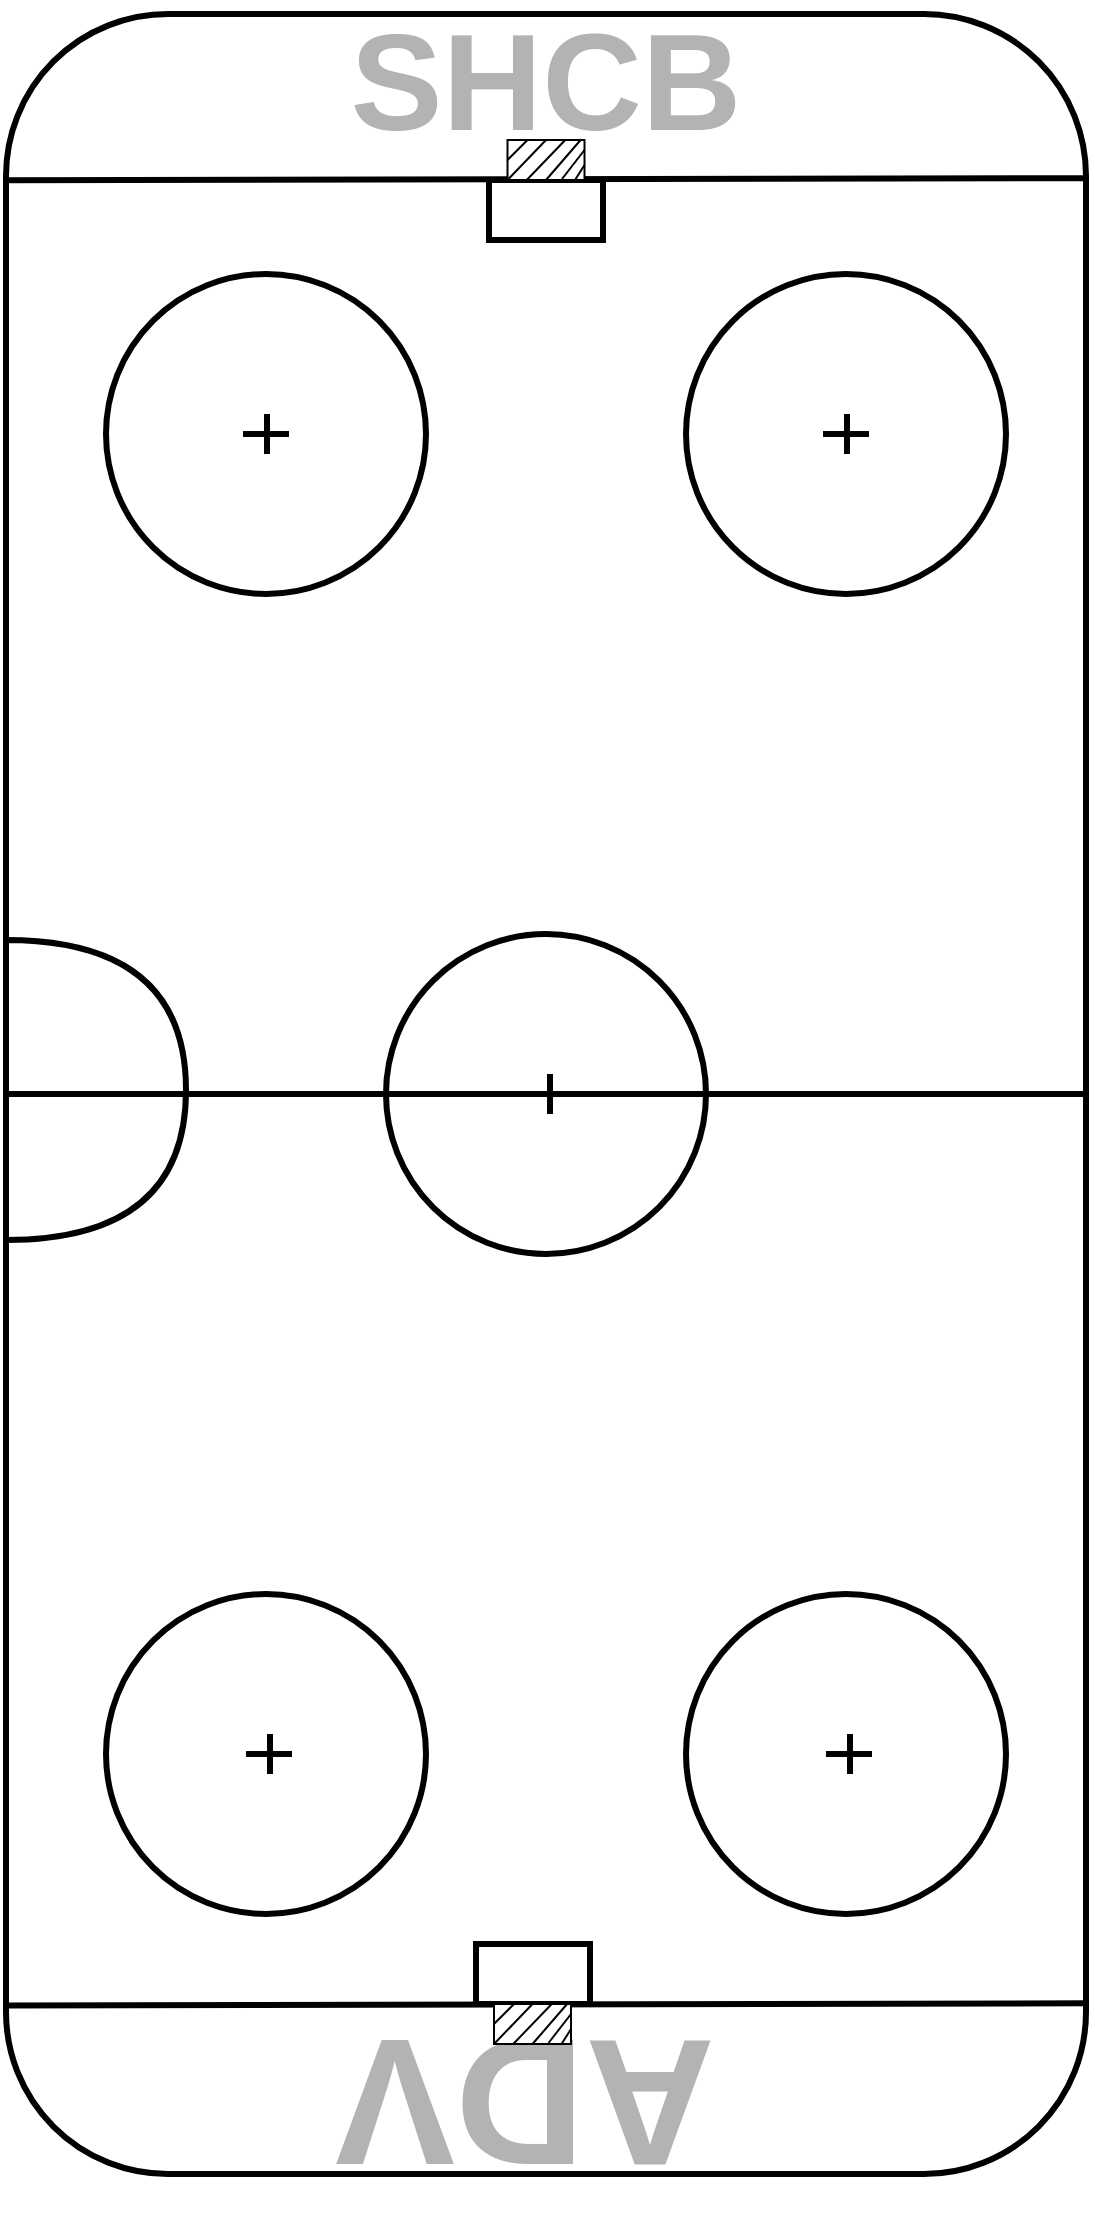 <mxfile version="15.8.7" type="device"><diagram id="g42Zd_SALIECPNh3PEEi" name="Page-1"><mxGraphModel dx="1106" dy="822" grid="1" gridSize="10" guides="1" tooltips="1" connect="1" arrows="1" fold="1" page="1" pageScale="1" pageWidth="827" pageHeight="1169" math="0" shadow="0"><root><mxCell id="0"/><mxCell id="1" parent="0"/><mxCell id="5c-MUNovvZ7m5kGAMDO7-1" value="" style="rounded=1;whiteSpace=wrap;html=1;strokeWidth=3;fillColor=none;" parent="1" vertex="1"><mxGeometry x="150" y="40" width="540" height="1080" as="geometry"/></mxCell><mxCell id="5c-MUNovvZ7m5kGAMDO7-20" value="" style="shape=or;whiteSpace=wrap;html=1;strokeWidth=3;fillColor=none;" parent="1" vertex="1"><mxGeometry x="150" y="503" width="90" height="150" as="geometry"/></mxCell><mxCell id="5c-MUNovvZ7m5kGAMDO7-9" value="" style="ellipse;whiteSpace=wrap;html=1;aspect=fixed;strokeWidth=3;fillColor=none;" parent="1" vertex="1"><mxGeometry x="340" y="500" width="160" height="160" as="geometry"/></mxCell><mxCell id="5c-MUNovvZ7m5kGAMDO7-2" value="" style="endArrow=none;html=1;rounded=0;entryX=0;entryY=0.5;entryDx=0;entryDy=0;exitX=1;exitY=0.5;exitDx=0;exitDy=0;strokeWidth=3;" parent="1" source="5c-MUNovvZ7m5kGAMDO7-1" target="5c-MUNovvZ7m5kGAMDO7-1" edge="1"><mxGeometry width="50" height="50" relative="1" as="geometry"><mxPoint x="680" y="570" as="sourcePoint"/><mxPoint x="440" y="590" as="targetPoint"/></mxGeometry></mxCell><mxCell id="5c-MUNovvZ7m5kGAMDO7-12" value="" style="endArrow=none;html=1;rounded=0;exitX=0;exitY=0.922;exitDx=0;exitDy=0;exitPerimeter=0;entryX=1;entryY=0.921;entryDx=0;entryDy=0;entryPerimeter=0;strokeWidth=3;" parent="1" source="5c-MUNovvZ7m5kGAMDO7-1" target="5c-MUNovvZ7m5kGAMDO7-1" edge="1"><mxGeometry width="50" height="50" relative="1" as="geometry"><mxPoint x="390" y="920" as="sourcePoint"/><mxPoint x="690" y="1015" as="targetPoint"/></mxGeometry></mxCell><mxCell id="5c-MUNovvZ7m5kGAMDO7-13" value="" style="endArrow=none;html=1;rounded=0;exitX=-0.001;exitY=0.077;exitDx=0;exitDy=0;exitPerimeter=0;entryX=1.001;entryY=0.076;entryDx=0;entryDy=0;entryPerimeter=0;strokeWidth=3;" parent="1" source="5c-MUNovvZ7m5kGAMDO7-1" target="5c-MUNovvZ7m5kGAMDO7-1" edge="1"><mxGeometry width="50" height="50" relative="1" as="geometry"><mxPoint x="150" y="121.08" as="sourcePoint"/><mxPoint x="690" y="120.0" as="targetPoint"/></mxGeometry></mxCell><mxCell id="5c-MUNovvZ7m5kGAMDO7-14" value="" style="ellipse;whiteSpace=wrap;html=1;aspect=fixed;strokeWidth=3;fillColor=none;" parent="1" vertex="1"><mxGeometry x="200" y="170" width="160" height="160" as="geometry"/></mxCell><mxCell id="5c-MUNovvZ7m5kGAMDO7-15" value="" style="ellipse;whiteSpace=wrap;html=1;aspect=fixed;strokeWidth=3;fillColor=none;" parent="1" vertex="1"><mxGeometry x="490" y="170" width="160" height="160" as="geometry"/></mxCell><mxCell id="5c-MUNovvZ7m5kGAMDO7-16" value="" style="ellipse;whiteSpace=wrap;html=1;aspect=fixed;strokeWidth=3;fillColor=none;" parent="1" vertex="1"><mxGeometry x="200" y="830" width="160" height="160" as="geometry"/></mxCell><mxCell id="5c-MUNovvZ7m5kGAMDO7-17" value="" style="ellipse;whiteSpace=wrap;html=1;aspect=fixed;strokeWidth=3;fillColor=none;" parent="1" vertex="1"><mxGeometry x="490" y="830" width="160" height="160" as="geometry"/></mxCell><mxCell id="5c-MUNovvZ7m5kGAMDO7-18" value="" style="rounded=0;whiteSpace=wrap;html=1;strokeWidth=3;fillColor=none;" parent="1" vertex="1"><mxGeometry x="385" y="1005" width="57" height="30" as="geometry"/></mxCell><mxCell id="5c-MUNovvZ7m5kGAMDO7-19" value="" style="rounded=0;whiteSpace=wrap;html=1;strokeWidth=3;fillColor=none;" parent="1" vertex="1"><mxGeometry x="391.5" y="123" width="57" height="30" as="geometry"/></mxCell><mxCell id="UKAGrbztOGWT6HZih3XT-1" value="SHCB" style="text;html=1;strokeColor=none;fillColor=none;align=center;verticalAlign=middle;whiteSpace=wrap;rounded=0;fontSize=69;fontStyle=1;fontColor=#B3B3B3;rotation=0;" vertex="1" parent="1"><mxGeometry x="390" y="60" width="60" height="30" as="geometry"/></mxCell><mxCell id="UKAGrbztOGWT6HZih3XT-2" value="ADV" style="text;html=1;strokeColor=none;fillColor=none;align=center;verticalAlign=middle;whiteSpace=wrap;rounded=0;fontSize=90;fontStyle=1;fontColor=#B3B3B3;rotation=-180;" vertex="1" parent="1"><mxGeometry x="379.25" y="1070" width="60" height="30" as="geometry"/></mxCell><mxCell id="UKAGrbztOGWT6HZih3XT-12" value="" style="group" vertex="1" connectable="0" parent="1"><mxGeometry x="400.75" y="103" width="38.5" height="20" as="geometry"/></mxCell><mxCell id="UKAGrbztOGWT6HZih3XT-4" value="" style="rounded=0;whiteSpace=wrap;html=1;strokeWidth=1;" vertex="1" parent="UKAGrbztOGWT6HZih3XT-12"><mxGeometry width="38.5" height="20" as="geometry"/></mxCell><mxCell id="UKAGrbztOGWT6HZih3XT-6" value="" style="endArrow=none;html=1;rounded=0;fontSize=90;fontColor=#B3B3B3;" edge="1" parent="UKAGrbztOGWT6HZih3XT-12"><mxGeometry width="50" height="50" relative="1" as="geometry"><mxPoint y="10" as="sourcePoint"/><mxPoint x="10" as="targetPoint"/></mxGeometry></mxCell><mxCell id="UKAGrbztOGWT6HZih3XT-7" value="" style="endArrow=none;html=1;rounded=0;fontSize=90;fontColor=#B3B3B3;entryX=0.5;entryY=0;entryDx=0;entryDy=0;exitX=0;exitY=1;exitDx=0;exitDy=0;" edge="1" parent="UKAGrbztOGWT6HZih3XT-12" source="UKAGrbztOGWT6HZih3XT-4" target="UKAGrbztOGWT6HZih3XT-4"><mxGeometry width="50" height="50" relative="1" as="geometry"><mxPoint x="10" y="20" as="sourcePoint"/><mxPoint x="20" y="10" as="targetPoint"/></mxGeometry></mxCell><mxCell id="UKAGrbztOGWT6HZih3XT-8" value="" style="endArrow=none;html=1;rounded=0;fontSize=90;fontColor=#B3B3B3;entryX=0.75;entryY=0;entryDx=0;entryDy=0;exitX=0.25;exitY=1;exitDx=0;exitDy=0;" edge="1" parent="UKAGrbztOGWT6HZih3XT-12" source="UKAGrbztOGWT6HZih3XT-4" target="UKAGrbztOGWT6HZih3XT-4"><mxGeometry width="50" height="50" relative="1" as="geometry"><mxPoint x="20" y="30" as="sourcePoint"/><mxPoint x="30" y="20" as="targetPoint"/></mxGeometry></mxCell><mxCell id="UKAGrbztOGWT6HZih3XT-9" value="" style="endArrow=none;html=1;rounded=0;fontSize=90;fontColor=#B3B3B3;exitX=0.5;exitY=1;exitDx=0;exitDy=0;entryX=0.955;entryY=-0.012;entryDx=0;entryDy=0;entryPerimeter=0;" edge="1" parent="UKAGrbztOGWT6HZih3XT-12" source="UKAGrbztOGWT6HZih3XT-4" target="UKAGrbztOGWT6HZih3XT-4"><mxGeometry width="50" height="50" relative="1" as="geometry"><mxPoint x="30" y="40" as="sourcePoint"/><mxPoint x="40" as="targetPoint"/></mxGeometry></mxCell><mxCell id="UKAGrbztOGWT6HZih3XT-10" value="" style="endArrow=none;html=1;rounded=0;fontSize=90;fontColor=#B3B3B3;entryX=1;entryY=0.25;entryDx=0;entryDy=0;exitX=0.708;exitY=0.975;exitDx=0;exitDy=0;exitPerimeter=0;" edge="1" parent="UKAGrbztOGWT6HZih3XT-12" source="UKAGrbztOGWT6HZih3XT-4" target="UKAGrbztOGWT6HZih3XT-4"><mxGeometry width="50" height="50" relative="1" as="geometry"><mxPoint x="30" y="50" as="sourcePoint"/><mxPoint x="50" y="30" as="targetPoint"/></mxGeometry></mxCell><mxCell id="UKAGrbztOGWT6HZih3XT-11" value="" style="endArrow=none;html=1;rounded=0;fontSize=90;fontColor=#B3B3B3;entryX=1;entryY=0.625;entryDx=0;entryDy=0;entryPerimeter=0;exitX=0.877;exitY=1;exitDx=0;exitDy=0;exitPerimeter=0;" edge="1" parent="UKAGrbztOGWT6HZih3XT-12" source="UKAGrbztOGWT6HZih3XT-4" target="UKAGrbztOGWT6HZih3XT-4"><mxGeometry width="50" height="50" relative="1" as="geometry"><mxPoint x="50" y="60" as="sourcePoint"/><mxPoint x="60" y="50" as="targetPoint"/></mxGeometry></mxCell><mxCell id="UKAGrbztOGWT6HZih3XT-13" value="" style="group" vertex="1" connectable="0" parent="1"><mxGeometry x="394" y="1035" width="38.5" height="20" as="geometry"/></mxCell><mxCell id="UKAGrbztOGWT6HZih3XT-14" value="" style="rounded=0;whiteSpace=wrap;html=1;strokeWidth=1;" vertex="1" parent="UKAGrbztOGWT6HZih3XT-13"><mxGeometry width="38.5" height="20" as="geometry"/></mxCell><mxCell id="UKAGrbztOGWT6HZih3XT-15" value="" style="endArrow=none;html=1;rounded=0;fontSize=90;fontColor=#B3B3B3;" edge="1" parent="UKAGrbztOGWT6HZih3XT-13"><mxGeometry width="50" height="50" relative="1" as="geometry"><mxPoint y="10" as="sourcePoint"/><mxPoint x="10" as="targetPoint"/></mxGeometry></mxCell><mxCell id="UKAGrbztOGWT6HZih3XT-16" value="" style="endArrow=none;html=1;rounded=0;fontSize=90;fontColor=#B3B3B3;entryX=0.5;entryY=0;entryDx=0;entryDy=0;exitX=0;exitY=1;exitDx=0;exitDy=0;" edge="1" parent="UKAGrbztOGWT6HZih3XT-13" source="UKAGrbztOGWT6HZih3XT-14" target="UKAGrbztOGWT6HZih3XT-14"><mxGeometry width="50" height="50" relative="1" as="geometry"><mxPoint x="10" y="20" as="sourcePoint"/><mxPoint x="20" y="10" as="targetPoint"/></mxGeometry></mxCell><mxCell id="UKAGrbztOGWT6HZih3XT-17" value="" style="endArrow=none;html=1;rounded=0;fontSize=90;fontColor=#B3B3B3;entryX=0.75;entryY=0;entryDx=0;entryDy=0;exitX=0.25;exitY=1;exitDx=0;exitDy=0;" edge="1" parent="UKAGrbztOGWT6HZih3XT-13" source="UKAGrbztOGWT6HZih3XT-14" target="UKAGrbztOGWT6HZih3XT-14"><mxGeometry width="50" height="50" relative="1" as="geometry"><mxPoint x="20" y="30" as="sourcePoint"/><mxPoint x="30" y="20" as="targetPoint"/></mxGeometry></mxCell><mxCell id="UKAGrbztOGWT6HZih3XT-18" value="" style="endArrow=none;html=1;rounded=0;fontSize=90;fontColor=#B3B3B3;exitX=0.5;exitY=1;exitDx=0;exitDy=0;entryX=0.955;entryY=-0.012;entryDx=0;entryDy=0;entryPerimeter=0;" edge="1" parent="UKAGrbztOGWT6HZih3XT-13" source="UKAGrbztOGWT6HZih3XT-14" target="UKAGrbztOGWT6HZih3XT-14"><mxGeometry width="50" height="50" relative="1" as="geometry"><mxPoint x="30" y="40" as="sourcePoint"/><mxPoint x="40" as="targetPoint"/></mxGeometry></mxCell><mxCell id="UKAGrbztOGWT6HZih3XT-19" value="" style="endArrow=none;html=1;rounded=0;fontSize=90;fontColor=#B3B3B3;entryX=1;entryY=0.25;entryDx=0;entryDy=0;exitX=0.708;exitY=0.975;exitDx=0;exitDy=0;exitPerimeter=0;" edge="1" parent="UKAGrbztOGWT6HZih3XT-13" source="UKAGrbztOGWT6HZih3XT-14" target="UKAGrbztOGWT6HZih3XT-14"><mxGeometry width="50" height="50" relative="1" as="geometry"><mxPoint x="30" y="50" as="sourcePoint"/><mxPoint x="50" y="30" as="targetPoint"/></mxGeometry></mxCell><mxCell id="UKAGrbztOGWT6HZih3XT-20" value="" style="endArrow=none;html=1;rounded=0;fontSize=90;fontColor=#B3B3B3;entryX=1;entryY=0.625;entryDx=0;entryDy=0;entryPerimeter=0;exitX=0.877;exitY=1;exitDx=0;exitDy=0;exitPerimeter=0;" edge="1" parent="UKAGrbztOGWT6HZih3XT-13" source="UKAGrbztOGWT6HZih3XT-14" target="UKAGrbztOGWT6HZih3XT-14"><mxGeometry width="50" height="50" relative="1" as="geometry"><mxPoint x="50" y="60" as="sourcePoint"/><mxPoint x="60" y="50" as="targetPoint"/></mxGeometry></mxCell><mxCell id="UKAGrbztOGWT6HZih3XT-24" value="" style="group" vertex="1" connectable="0" parent="1"><mxGeometry x="558.5" y="240" width="23" height="20" as="geometry"/></mxCell><mxCell id="UKAGrbztOGWT6HZih3XT-22" value="" style="endArrow=none;html=1;rounded=0;fontSize=90;fontColor=#B3B3B3;strokeWidth=3;" edge="1" parent="UKAGrbztOGWT6HZih3XT-24"><mxGeometry width="50" height="50" relative="1" as="geometry"><mxPoint x="12" y="20" as="sourcePoint"/><mxPoint x="12" as="targetPoint"/></mxGeometry></mxCell><mxCell id="UKAGrbztOGWT6HZih3XT-23" value="" style="endArrow=none;html=1;rounded=0;fontSize=90;fontColor=#B3B3B3;strokeWidth=3;" edge="1" parent="UKAGrbztOGWT6HZih3XT-24"><mxGeometry width="50" height="50" relative="1" as="geometry"><mxPoint y="10" as="sourcePoint"/><mxPoint x="23" y="10" as="targetPoint"/></mxGeometry></mxCell><mxCell id="UKAGrbztOGWT6HZih3XT-25" value="" style="group" vertex="1" connectable="0" parent="1"><mxGeometry x="268.5" y="240" width="23" height="20" as="geometry"/></mxCell><mxCell id="UKAGrbztOGWT6HZih3XT-26" value="" style="endArrow=none;html=1;rounded=0;fontSize=90;fontColor=#B3B3B3;strokeWidth=3;" edge="1" parent="UKAGrbztOGWT6HZih3XT-25"><mxGeometry width="50" height="50" relative="1" as="geometry"><mxPoint x="12" y="20" as="sourcePoint"/><mxPoint x="12" as="targetPoint"/></mxGeometry></mxCell><mxCell id="UKAGrbztOGWT6HZih3XT-27" value="" style="endArrow=none;html=1;rounded=0;fontSize=90;fontColor=#B3B3B3;strokeWidth=3;" edge="1" parent="UKAGrbztOGWT6HZih3XT-25"><mxGeometry width="50" height="50" relative="1" as="geometry"><mxPoint y="10" as="sourcePoint"/><mxPoint x="23" y="10" as="targetPoint"/></mxGeometry></mxCell><mxCell id="UKAGrbztOGWT6HZih3XT-28" value="" style="group" vertex="1" connectable="0" parent="1"><mxGeometry x="560" y="900" width="23" height="20" as="geometry"/></mxCell><mxCell id="UKAGrbztOGWT6HZih3XT-29" value="" style="endArrow=none;html=1;rounded=0;fontSize=90;fontColor=#B3B3B3;strokeWidth=3;" edge="1" parent="UKAGrbztOGWT6HZih3XT-28"><mxGeometry width="50" height="50" relative="1" as="geometry"><mxPoint x="12" y="20" as="sourcePoint"/><mxPoint x="12" as="targetPoint"/></mxGeometry></mxCell><mxCell id="UKAGrbztOGWT6HZih3XT-30" value="" style="endArrow=none;html=1;rounded=0;fontSize=90;fontColor=#B3B3B3;strokeWidth=3;" edge="1" parent="UKAGrbztOGWT6HZih3XT-28"><mxGeometry width="50" height="50" relative="1" as="geometry"><mxPoint y="10" as="sourcePoint"/><mxPoint x="23" y="10" as="targetPoint"/></mxGeometry></mxCell><mxCell id="UKAGrbztOGWT6HZih3XT-31" value="" style="group" vertex="1" connectable="0" parent="1"><mxGeometry x="270" y="900" width="23" height="20" as="geometry"/></mxCell><mxCell id="UKAGrbztOGWT6HZih3XT-32" value="" style="endArrow=none;html=1;rounded=0;fontSize=90;fontColor=#B3B3B3;strokeWidth=3;" edge="1" parent="UKAGrbztOGWT6HZih3XT-31"><mxGeometry width="50" height="50" relative="1" as="geometry"><mxPoint x="12" y="20" as="sourcePoint"/><mxPoint x="12" as="targetPoint"/></mxGeometry></mxCell><mxCell id="UKAGrbztOGWT6HZih3XT-33" value="" style="endArrow=none;html=1;rounded=0;fontSize=90;fontColor=#B3B3B3;strokeWidth=3;" edge="1" parent="UKAGrbztOGWT6HZih3XT-31"><mxGeometry width="50" height="50" relative="1" as="geometry"><mxPoint y="10" as="sourcePoint"/><mxPoint x="23" y="10" as="targetPoint"/></mxGeometry></mxCell><mxCell id="UKAGrbztOGWT6HZih3XT-34" value="" style="group" vertex="1" connectable="0" parent="1"><mxGeometry x="410" y="570" width="23" height="20" as="geometry"/></mxCell><mxCell id="UKAGrbztOGWT6HZih3XT-35" value="" style="endArrow=none;html=1;rounded=0;fontSize=90;fontColor=#B3B3B3;strokeWidth=3;" edge="1" parent="UKAGrbztOGWT6HZih3XT-34"><mxGeometry width="50" height="50" relative="1" as="geometry"><mxPoint x="12" y="20" as="sourcePoint"/><mxPoint x="12" as="targetPoint"/></mxGeometry></mxCell><mxCell id="UKAGrbztOGWT6HZih3XT-36" value="" style="endArrow=none;html=1;rounded=0;fontSize=90;fontColor=#B3B3B3;strokeWidth=3;" edge="1" parent="UKAGrbztOGWT6HZih3XT-34"><mxGeometry width="50" height="50" relative="1" as="geometry"><mxPoint y="10" as="sourcePoint"/><mxPoint x="23" y="10" as="targetPoint"/></mxGeometry></mxCell></root></mxGraphModel></diagram></mxfile>